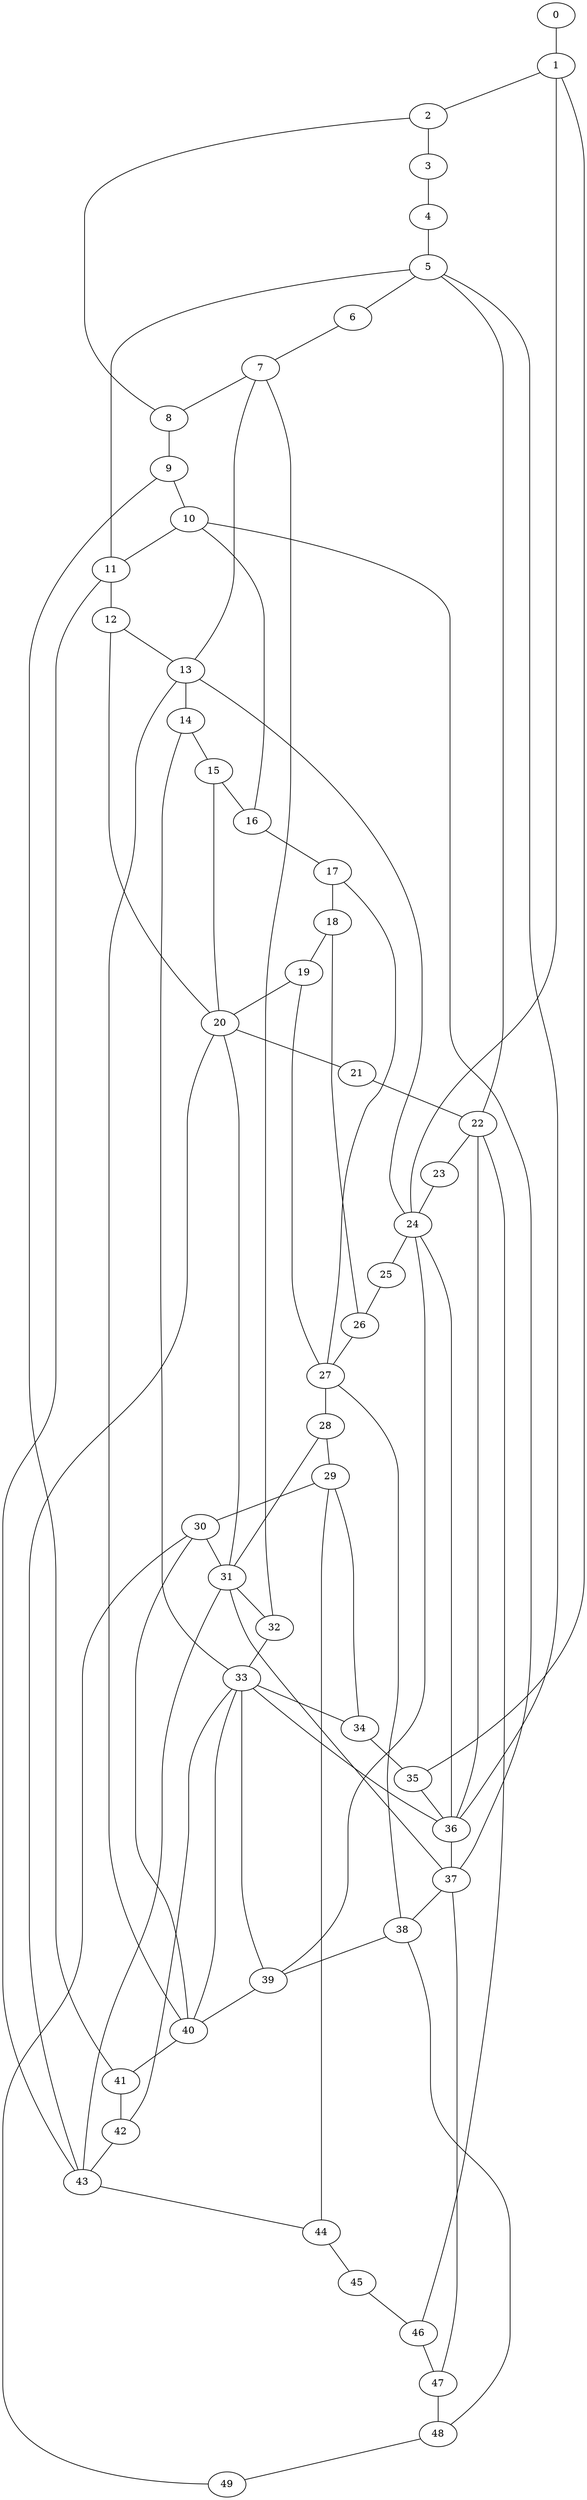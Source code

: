 
graph graphname {
    0 -- 1
1 -- 2
1 -- 24
1 -- 35
2 -- 3
2 -- 8
3 -- 4
4 -- 5
5 -- 6
5 -- 22
5 -- 11
5 -- 36
6 -- 7
7 -- 8
7 -- 32
7 -- 13
8 -- 9
9 -- 10
9 -- 41
10 -- 11
10 -- 37
10 -- 16
11 -- 12
11 -- 43
12 -- 13
12 -- 20
13 -- 14
13 -- 40
13 -- 24
14 -- 15
14 -- 33
15 -- 16
15 -- 20
16 -- 17
17 -- 18
17 -- 27
18 -- 19
18 -- 26
19 -- 20
19 -- 27
20 -- 21
20 -- 31
20 -- 43
21 -- 22
22 -- 23
22 -- 46
22 -- 36
23 -- 24
24 -- 25
24 -- 39
24 -- 36
25 -- 26
26 -- 27
27 -- 28
27 -- 38
28 -- 29
28 -- 31
29 -- 30
29 -- 44
29 -- 34
30 -- 31
30 -- 49
30 -- 40
31 -- 32
31 -- 37
31 -- 43
32 -- 33
33 -- 34
33 -- 36
33 -- 40
33 -- 39
33 -- 42
34 -- 35
35 -- 36
36 -- 37
37 -- 38
37 -- 47
38 -- 39
38 -- 48
39 -- 40
40 -- 41
41 -- 42
42 -- 43
43 -- 44
44 -- 45
45 -- 46
46 -- 47
47 -- 48
48 -- 49

}
